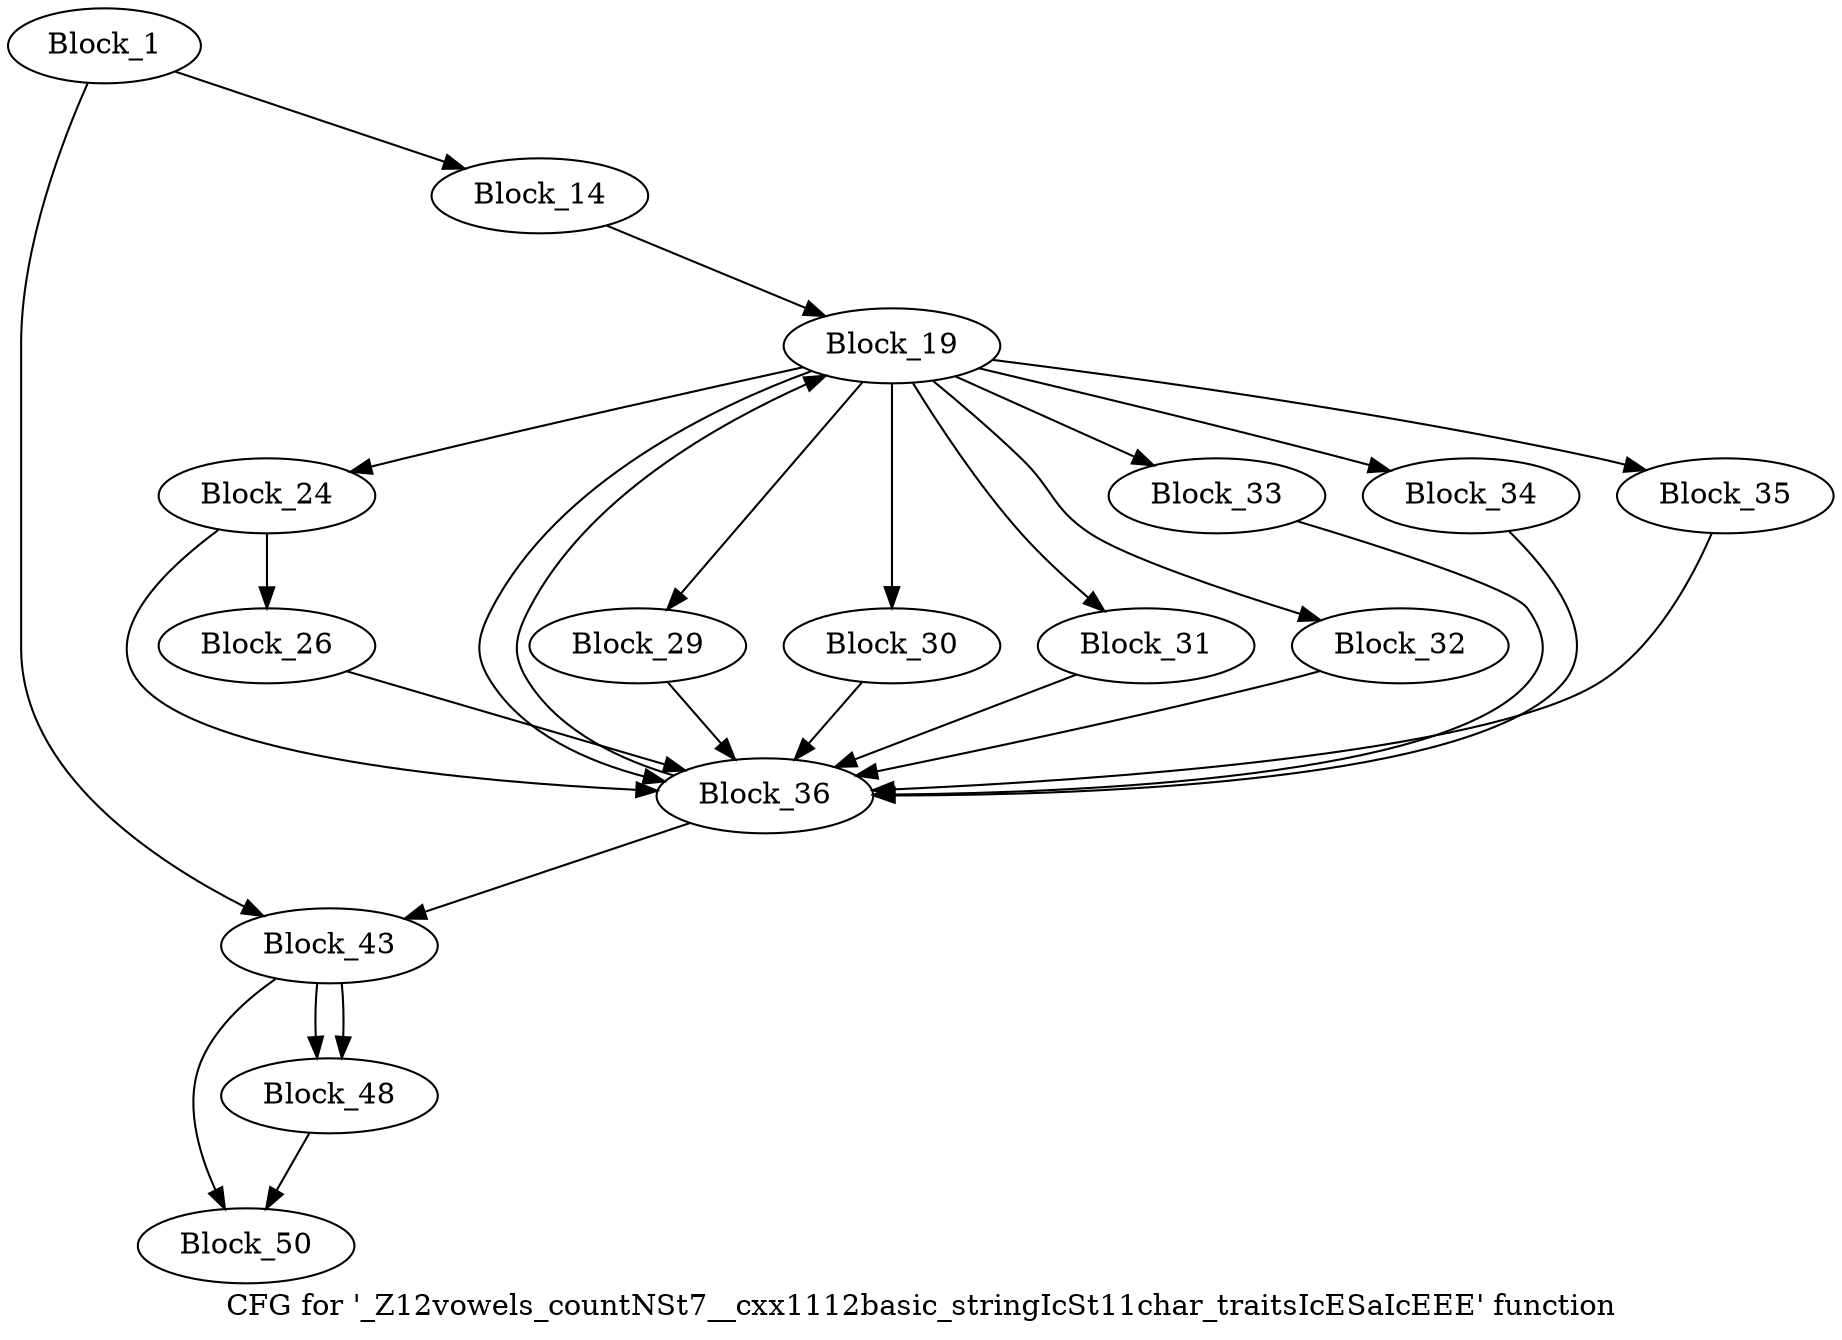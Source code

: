 digraph "CFG for '_Z12vowels_countNSt7__cxx1112basic_stringIcSt11char_traitsIcESaIcEEE' function" {
	label="CFG for '_Z12vowels_countNSt7__cxx1112basic_stringIcSt11char_traitsIcESaIcEEE' function";

	block_1 [label="Block_1"];
	block_1:s0 -> block_43;
	block_1:s1 -> block_14;
	block_14 [label="Block_14"];
	block_14 -> block_19;
	block_19 [label="Block_19"];
	block_19:s0 -> block_24;
	block_19:s1 -> block_36;
	block_19:s2 -> block_29;
	block_19:s3 -> block_30;
	block_19:s4 -> block_31;
	block_19:s5 -> block_32;
	block_19:s6 -> block_33;
	block_19:s7 -> block_34;
	block_19:s8 -> block_35;
	block_24 [label="Block_24"];
	block_24:s0 -> block_36;
	block_24:s1 -> block_26;
	block_26 [label="Block_26"];
	block_26 -> block_36;
	block_29 [label="Block_29"];
	block_29 -> block_36;
	block_30 [label="Block_30"];
	block_30 -> block_36;
	block_31 [label="Block_31"];
	block_31 -> block_36;
	block_32 [label="Block_32"];
	block_32 -> block_36;
	block_33 [label="Block_33"];
	block_33 -> block_36;
	block_34 [label="Block_34"];
	block_34 -> block_36;
	block_35 [label="Block_35"];
	block_35 -> block_36;
	block_36 [label="Block_36"];
	block_36:s0 -> block_43;
	block_36:s1 -> block_19;
	block_43 [label="Block_43"];
	block_43:s0 -> block_50;
	block_43:s1 -> block_48;
	block_43:s2 -> block_48;
	block_48 [label="Block_48"];
	block_48 -> block_50;
	block_50 [label="Block_50"];
}
